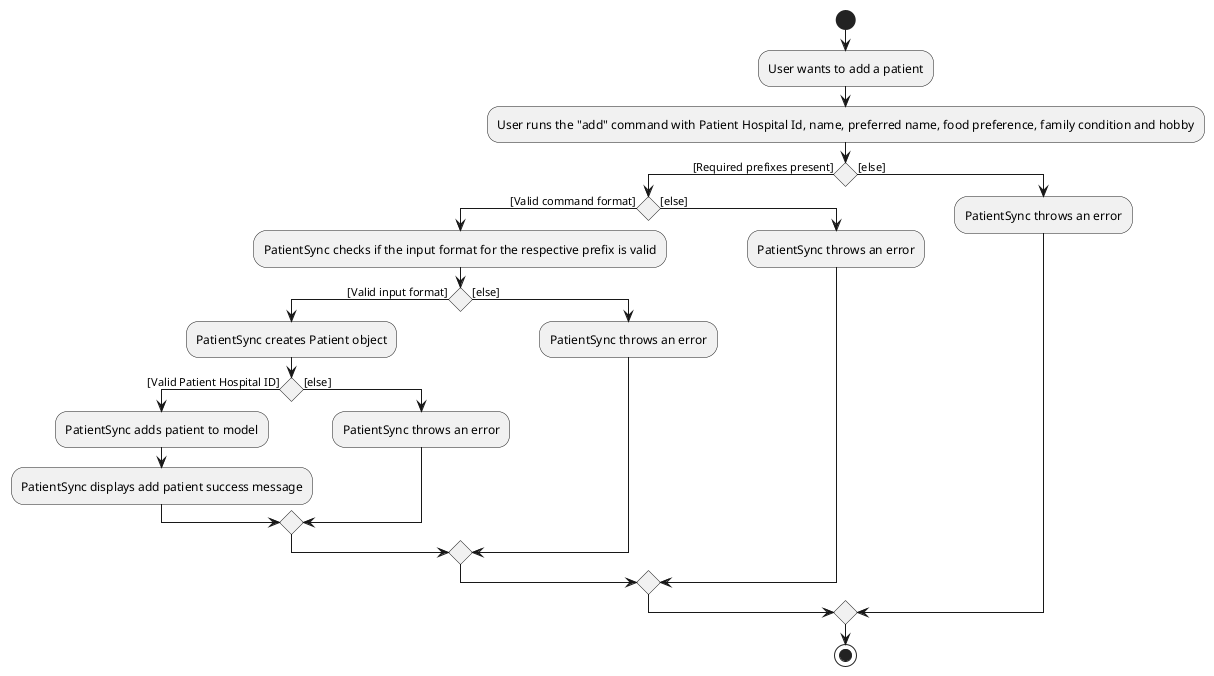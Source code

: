 @startuml

start
:User wants to add a patient;
:User runs the "add" command with Patient Hospital Id, name, preferred name, food preference, family condition and hobby;
if () then ([Required prefixes present])
  if () then ([Valid command format])
    :PatientSync checks if the input format for the respective prefix is valid;
    if () then ([Valid input format])
      :PatientSync creates Patient object;
      if () then ([Valid Patient Hospital ID])
        :PatientSync adds patient to model;
        :PatientSync displays add patient success message;
      else ([else])
        :PatientSync throws an error;
      endif
    else ([else])
      :PatientSync throws an error;
    endif
  else ([else])
    :PatientSync throws an error;
  endif
else ([else])
  :PatientSync throws an error;
endif
stop
@enduml
